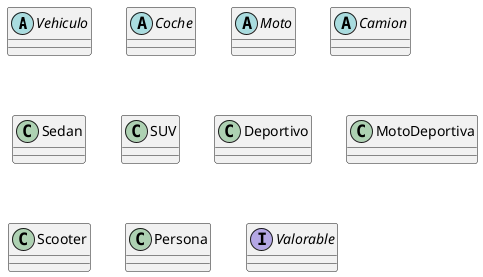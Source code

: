 @startuml
abstract class Vehiculo.
abstract class Coche
abstract class Moto
abstract class Camion
class Sedan
class SUV
class Deportivo
class MotoDeportiva
class Scooter
class Persona
interface Valorable
@enduml